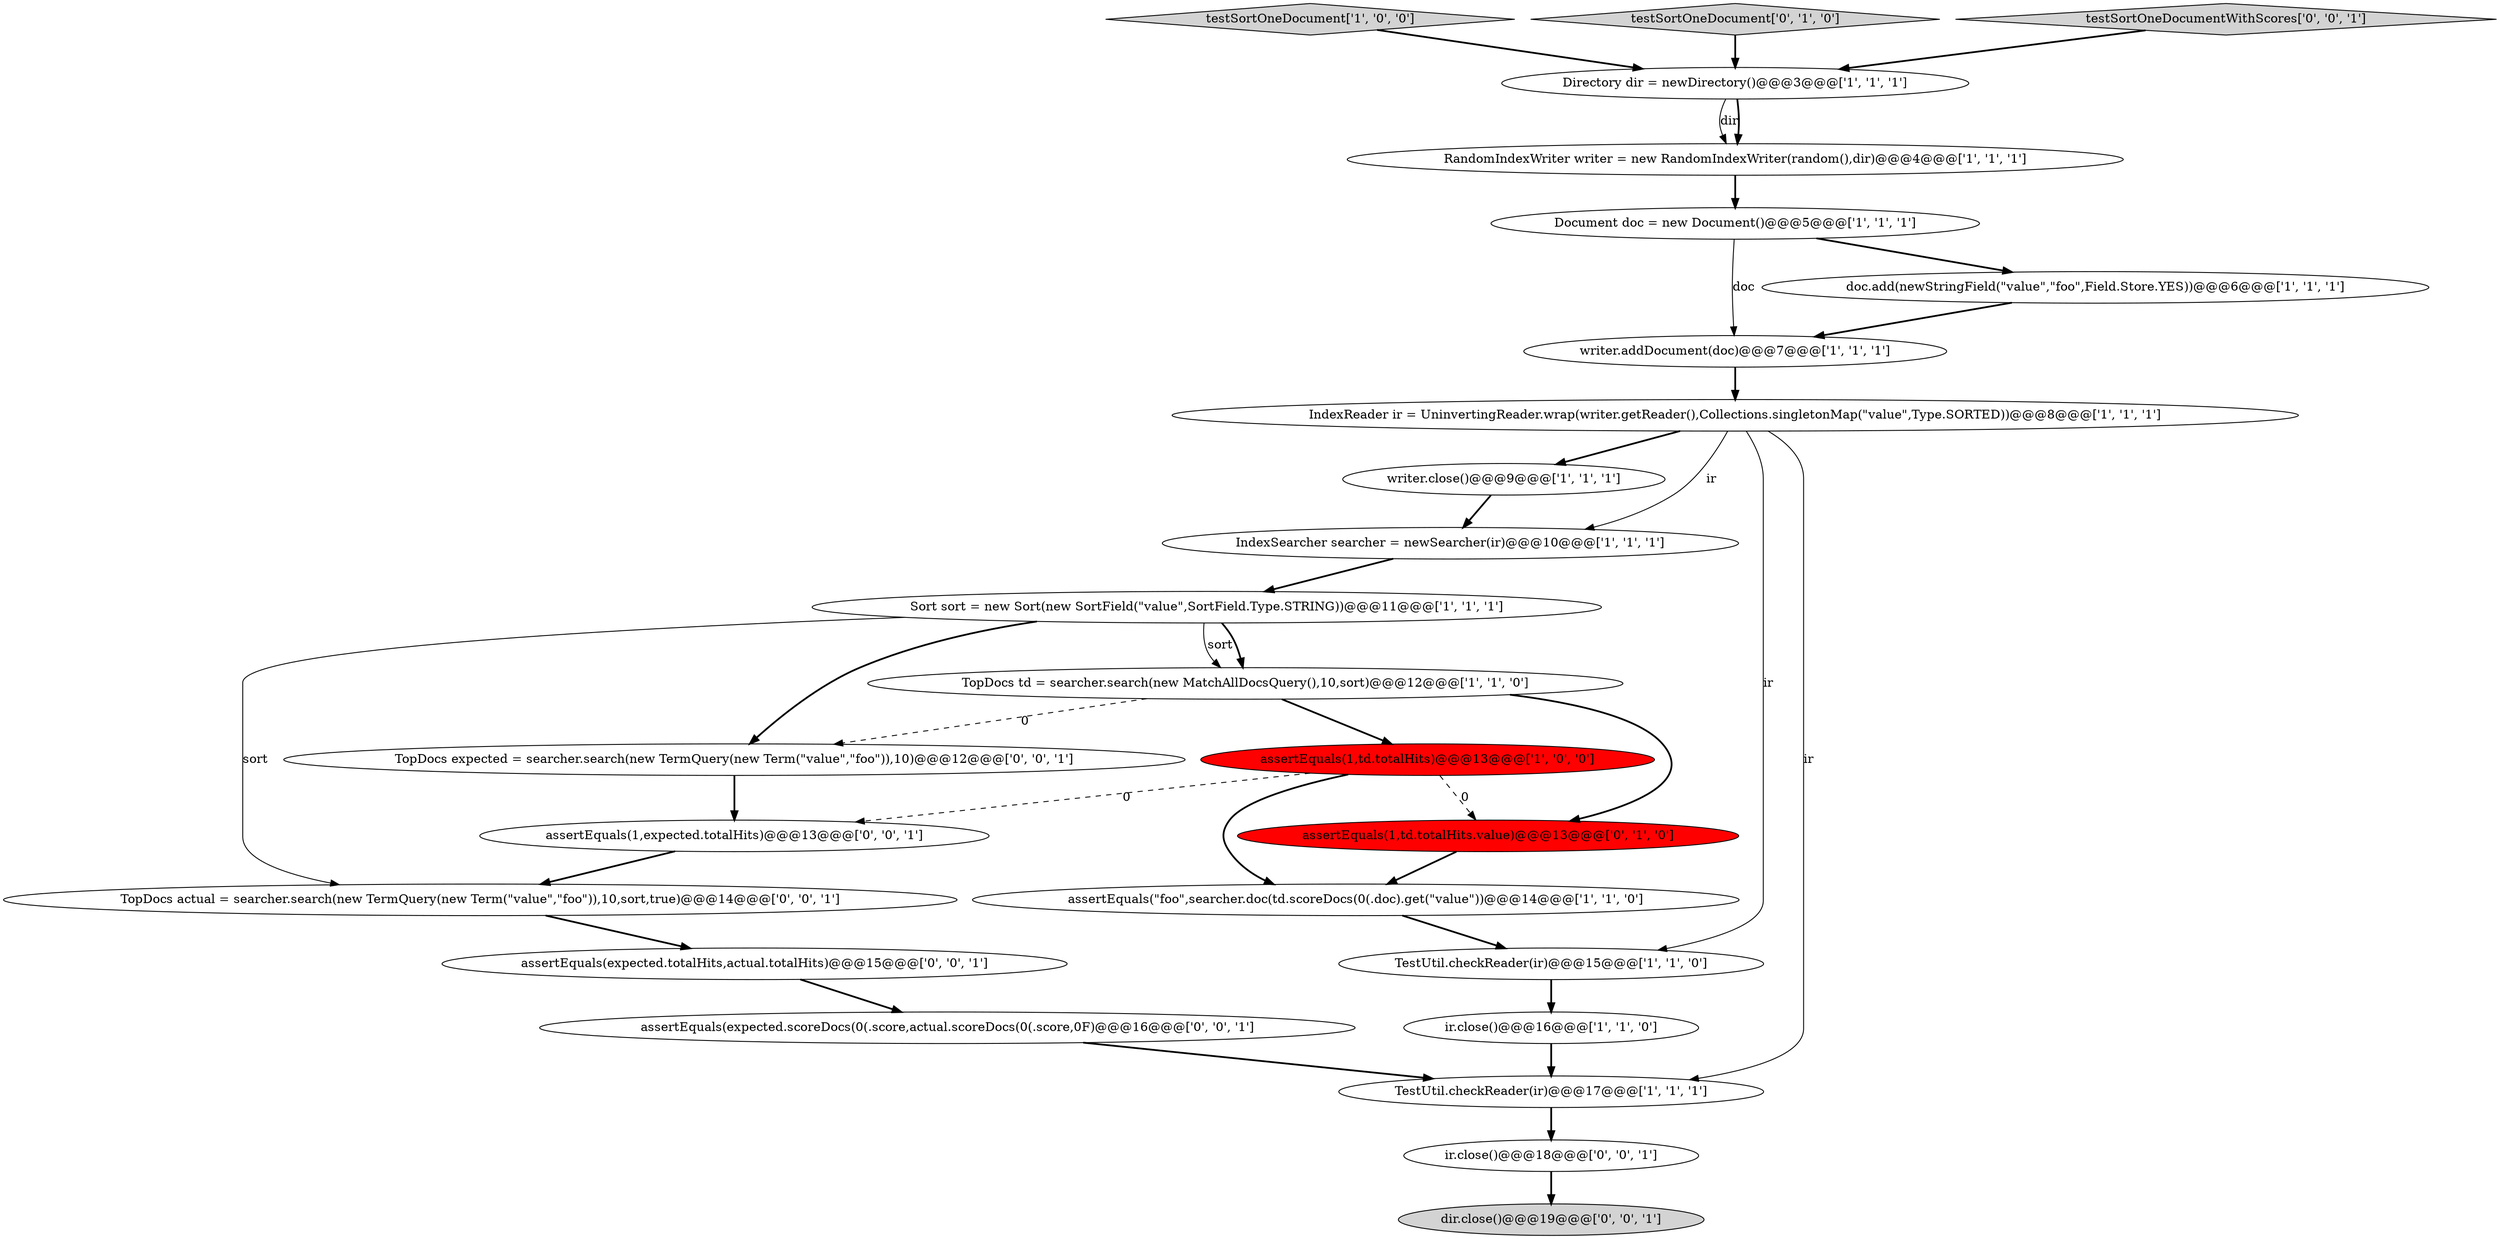 digraph {
9 [style = filled, label = "writer.close()@@@9@@@['1', '1', '1']", fillcolor = white, shape = ellipse image = "AAA0AAABBB1BBB"];
0 [style = filled, label = "writer.addDocument(doc)@@@7@@@['1', '1', '1']", fillcolor = white, shape = ellipse image = "AAA0AAABBB1BBB"];
12 [style = filled, label = "TopDocs td = searcher.search(new MatchAllDocsQuery(),10,sort)@@@12@@@['1', '1', '0']", fillcolor = white, shape = ellipse image = "AAA0AAABBB1BBB"];
3 [style = filled, label = "testSortOneDocument['1', '0', '0']", fillcolor = lightgray, shape = diamond image = "AAA0AAABBB1BBB"];
22 [style = filled, label = "ir.close()@@@18@@@['0', '0', '1']", fillcolor = white, shape = ellipse image = "AAA0AAABBB3BBB"];
4 [style = filled, label = "IndexSearcher searcher = newSearcher(ir)@@@10@@@['1', '1', '1']", fillcolor = white, shape = ellipse image = "AAA0AAABBB1BBB"];
5 [style = filled, label = "IndexReader ir = UninvertingReader.wrap(writer.getReader(),Collections.singletonMap(\"value\",Type.SORTED))@@@8@@@['1', '1', '1']", fillcolor = white, shape = ellipse image = "AAA0AAABBB1BBB"];
2 [style = filled, label = "TestUtil.checkReader(ir)@@@15@@@['1', '1', '0']", fillcolor = white, shape = ellipse image = "AAA0AAABBB1BBB"];
24 [style = filled, label = "assertEquals(1,expected.totalHits)@@@13@@@['0', '0', '1']", fillcolor = white, shape = ellipse image = "AAA0AAABBB3BBB"];
16 [style = filled, label = "assertEquals(1,td.totalHits.value)@@@13@@@['0', '1', '0']", fillcolor = red, shape = ellipse image = "AAA1AAABBB2BBB"];
1 [style = filled, label = "assertEquals(\"foo\",searcher.doc(td.scoreDocs(0(.doc).get(\"value\"))@@@14@@@['1', '1', '0']", fillcolor = white, shape = ellipse image = "AAA0AAABBB1BBB"];
17 [style = filled, label = "testSortOneDocument['0', '1', '0']", fillcolor = lightgray, shape = diamond image = "AAA0AAABBB2BBB"];
10 [style = filled, label = "Sort sort = new Sort(new SortField(\"value\",SortField.Type.STRING))@@@11@@@['1', '1', '1']", fillcolor = white, shape = ellipse image = "AAA0AAABBB1BBB"];
21 [style = filled, label = "dir.close()@@@19@@@['0', '0', '1']", fillcolor = lightgray, shape = ellipse image = "AAA0AAABBB3BBB"];
18 [style = filled, label = "assertEquals(expected.totalHits,actual.totalHits)@@@15@@@['0', '0', '1']", fillcolor = white, shape = ellipse image = "AAA0AAABBB3BBB"];
6 [style = filled, label = "TestUtil.checkReader(ir)@@@17@@@['1', '1', '1']", fillcolor = white, shape = ellipse image = "AAA0AAABBB1BBB"];
15 [style = filled, label = "ir.close()@@@16@@@['1', '1', '0']", fillcolor = white, shape = ellipse image = "AAA0AAABBB1BBB"];
23 [style = filled, label = "TopDocs actual = searcher.search(new TermQuery(new Term(\"value\",\"foo\")),10,sort,true)@@@14@@@['0', '0', '1']", fillcolor = white, shape = ellipse image = "AAA0AAABBB3BBB"];
8 [style = filled, label = "Directory dir = newDirectory()@@@3@@@['1', '1', '1']", fillcolor = white, shape = ellipse image = "AAA0AAABBB1BBB"];
13 [style = filled, label = "RandomIndexWriter writer = new RandomIndexWriter(random(),dir)@@@4@@@['1', '1', '1']", fillcolor = white, shape = ellipse image = "AAA0AAABBB1BBB"];
11 [style = filled, label = "assertEquals(1,td.totalHits)@@@13@@@['1', '0', '0']", fillcolor = red, shape = ellipse image = "AAA1AAABBB1BBB"];
14 [style = filled, label = "doc.add(newStringField(\"value\",\"foo\",Field.Store.YES))@@@6@@@['1', '1', '1']", fillcolor = white, shape = ellipse image = "AAA0AAABBB1BBB"];
20 [style = filled, label = "TopDocs expected = searcher.search(new TermQuery(new Term(\"value\",\"foo\")),10)@@@12@@@['0', '0', '1']", fillcolor = white, shape = ellipse image = "AAA0AAABBB3BBB"];
7 [style = filled, label = "Document doc = new Document()@@@5@@@['1', '1', '1']", fillcolor = white, shape = ellipse image = "AAA0AAABBB1BBB"];
19 [style = filled, label = "assertEquals(expected.scoreDocs(0(.score,actual.scoreDocs(0(.score,0F)@@@16@@@['0', '0', '1']", fillcolor = white, shape = ellipse image = "AAA0AAABBB3BBB"];
25 [style = filled, label = "testSortOneDocumentWithScores['0', '0', '1']", fillcolor = lightgray, shape = diamond image = "AAA0AAABBB3BBB"];
4->10 [style = bold, label=""];
10->12 [style = solid, label="sort"];
17->8 [style = bold, label=""];
10->20 [style = bold, label=""];
12->20 [style = dashed, label="0"];
10->23 [style = solid, label="sort"];
5->9 [style = bold, label=""];
11->1 [style = bold, label=""];
6->22 [style = bold, label=""];
11->16 [style = dashed, label="0"];
9->4 [style = bold, label=""];
12->11 [style = bold, label=""];
18->19 [style = bold, label=""];
22->21 [style = bold, label=""];
5->2 [style = solid, label="ir"];
15->6 [style = bold, label=""];
12->16 [style = bold, label=""];
19->6 [style = bold, label=""];
5->6 [style = solid, label="ir"];
7->14 [style = bold, label=""];
14->0 [style = bold, label=""];
16->1 [style = bold, label=""];
10->12 [style = bold, label=""];
13->7 [style = bold, label=""];
3->8 [style = bold, label=""];
2->15 [style = bold, label=""];
11->24 [style = dashed, label="0"];
5->4 [style = solid, label="ir"];
8->13 [style = solid, label="dir"];
25->8 [style = bold, label=""];
1->2 [style = bold, label=""];
20->24 [style = bold, label=""];
7->0 [style = solid, label="doc"];
23->18 [style = bold, label=""];
8->13 [style = bold, label=""];
0->5 [style = bold, label=""];
24->23 [style = bold, label=""];
}

